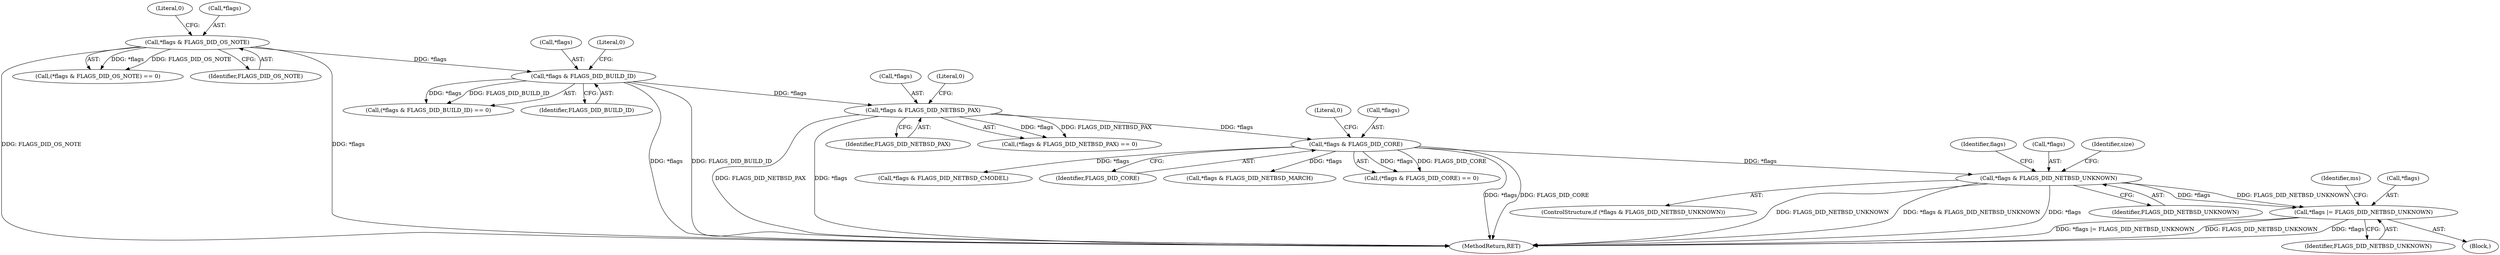 digraph "0_file_65437cee25199dbd385fb35901bc0011e164276c@pointer" {
"1000429" [label="(Call,*flags |= FLAGS_DID_NETBSD_UNKNOWN)"];
"1000423" [label="(Call,*flags & FLAGS_DID_NETBSD_UNKNOWN)"];
"1000309" [label="(Call,*flags & FLAGS_DID_CORE)"];
"1000288" [label="(Call,*flags & FLAGS_DID_NETBSD_PAX)"];
"1000267" [label="(Call,*flags & FLAGS_DID_BUILD_ID)"];
"1000246" [label="(Call,*flags & FLAGS_DID_OS_NOTE)"];
"1000432" [label="(Identifier,FLAGS_DID_NETBSD_UNKNOWN)"];
"1000312" [label="(Identifier,FLAGS_DID_CORE)"];
"1000422" [label="(ControlStructure,if (*flags & FLAGS_DID_NETBSD_UNKNOWN))"];
"1000436" [label="(Identifier,ms)"];
"1000288" [label="(Call,*flags & FLAGS_DID_NETBSD_PAX)"];
"1000361" [label="(Call,*flags & FLAGS_DID_NETBSD_MARCH)"];
"1000250" [label="(Literal,0)"];
"1000308" [label="(Call,(*flags & FLAGS_DID_CORE) == 0)"];
"1000289" [label="(Call,*flags)"];
"1000430" [label="(Call,*flags)"];
"1000291" [label="(Identifier,FLAGS_DID_NETBSD_PAX)"];
"1000268" [label="(Call,*flags)"];
"1000287" [label="(Call,(*flags & FLAGS_DID_NETBSD_PAX) == 0)"];
"1000355" [label="(Block,)"];
"1000448" [label="(MethodReturn,RET)"];
"1000392" [label="(Call,*flags & FLAGS_DID_NETBSD_CMODEL)"];
"1000292" [label="(Literal,0)"];
"1000266" [label="(Call,(*flags & FLAGS_DID_BUILD_ID) == 0)"];
"1000270" [label="(Identifier,FLAGS_DID_BUILD_ID)"];
"1000431" [label="(Identifier,flags)"];
"1000424" [label="(Call,*flags)"];
"1000313" [label="(Literal,0)"];
"1000245" [label="(Call,(*flags & FLAGS_DID_OS_NOTE) == 0)"];
"1000310" [label="(Call,*flags)"];
"1000249" [label="(Identifier,FLAGS_DID_OS_NOTE)"];
"1000429" [label="(Call,*flags |= FLAGS_DID_NETBSD_UNKNOWN)"];
"1000247" [label="(Call,*flags)"];
"1000267" [label="(Call,*flags & FLAGS_DID_BUILD_ID)"];
"1000426" [label="(Identifier,FLAGS_DID_NETBSD_UNKNOWN)"];
"1000271" [label="(Literal,0)"];
"1000428" [label="(Identifier,size)"];
"1000246" [label="(Call,*flags & FLAGS_DID_OS_NOTE)"];
"1000423" [label="(Call,*flags & FLAGS_DID_NETBSD_UNKNOWN)"];
"1000309" [label="(Call,*flags & FLAGS_DID_CORE)"];
"1000429" -> "1000355"  [label="AST: "];
"1000429" -> "1000432"  [label="CFG: "];
"1000430" -> "1000429"  [label="AST: "];
"1000432" -> "1000429"  [label="AST: "];
"1000436" -> "1000429"  [label="CFG: "];
"1000429" -> "1000448"  [label="DDG: FLAGS_DID_NETBSD_UNKNOWN"];
"1000429" -> "1000448"  [label="DDG: *flags"];
"1000429" -> "1000448"  [label="DDG: *flags |= FLAGS_DID_NETBSD_UNKNOWN"];
"1000423" -> "1000429"  [label="DDG: *flags"];
"1000423" -> "1000429"  [label="DDG: FLAGS_DID_NETBSD_UNKNOWN"];
"1000423" -> "1000422"  [label="AST: "];
"1000423" -> "1000426"  [label="CFG: "];
"1000424" -> "1000423"  [label="AST: "];
"1000426" -> "1000423"  [label="AST: "];
"1000428" -> "1000423"  [label="CFG: "];
"1000431" -> "1000423"  [label="CFG: "];
"1000423" -> "1000448"  [label="DDG: FLAGS_DID_NETBSD_UNKNOWN"];
"1000423" -> "1000448"  [label="DDG: *flags & FLAGS_DID_NETBSD_UNKNOWN"];
"1000423" -> "1000448"  [label="DDG: *flags"];
"1000309" -> "1000423"  [label="DDG: *flags"];
"1000309" -> "1000308"  [label="AST: "];
"1000309" -> "1000312"  [label="CFG: "];
"1000310" -> "1000309"  [label="AST: "];
"1000312" -> "1000309"  [label="AST: "];
"1000313" -> "1000309"  [label="CFG: "];
"1000309" -> "1000448"  [label="DDG: *flags"];
"1000309" -> "1000448"  [label="DDG: FLAGS_DID_CORE"];
"1000309" -> "1000308"  [label="DDG: *flags"];
"1000309" -> "1000308"  [label="DDG: FLAGS_DID_CORE"];
"1000288" -> "1000309"  [label="DDG: *flags"];
"1000309" -> "1000361"  [label="DDG: *flags"];
"1000309" -> "1000392"  [label="DDG: *flags"];
"1000288" -> "1000287"  [label="AST: "];
"1000288" -> "1000291"  [label="CFG: "];
"1000289" -> "1000288"  [label="AST: "];
"1000291" -> "1000288"  [label="AST: "];
"1000292" -> "1000288"  [label="CFG: "];
"1000288" -> "1000448"  [label="DDG: FLAGS_DID_NETBSD_PAX"];
"1000288" -> "1000448"  [label="DDG: *flags"];
"1000288" -> "1000287"  [label="DDG: *flags"];
"1000288" -> "1000287"  [label="DDG: FLAGS_DID_NETBSD_PAX"];
"1000267" -> "1000288"  [label="DDG: *flags"];
"1000267" -> "1000266"  [label="AST: "];
"1000267" -> "1000270"  [label="CFG: "];
"1000268" -> "1000267"  [label="AST: "];
"1000270" -> "1000267"  [label="AST: "];
"1000271" -> "1000267"  [label="CFG: "];
"1000267" -> "1000448"  [label="DDG: *flags"];
"1000267" -> "1000448"  [label="DDG: FLAGS_DID_BUILD_ID"];
"1000267" -> "1000266"  [label="DDG: *flags"];
"1000267" -> "1000266"  [label="DDG: FLAGS_DID_BUILD_ID"];
"1000246" -> "1000267"  [label="DDG: *flags"];
"1000246" -> "1000245"  [label="AST: "];
"1000246" -> "1000249"  [label="CFG: "];
"1000247" -> "1000246"  [label="AST: "];
"1000249" -> "1000246"  [label="AST: "];
"1000250" -> "1000246"  [label="CFG: "];
"1000246" -> "1000448"  [label="DDG: *flags"];
"1000246" -> "1000448"  [label="DDG: FLAGS_DID_OS_NOTE"];
"1000246" -> "1000245"  [label="DDG: *flags"];
"1000246" -> "1000245"  [label="DDG: FLAGS_DID_OS_NOTE"];
}
